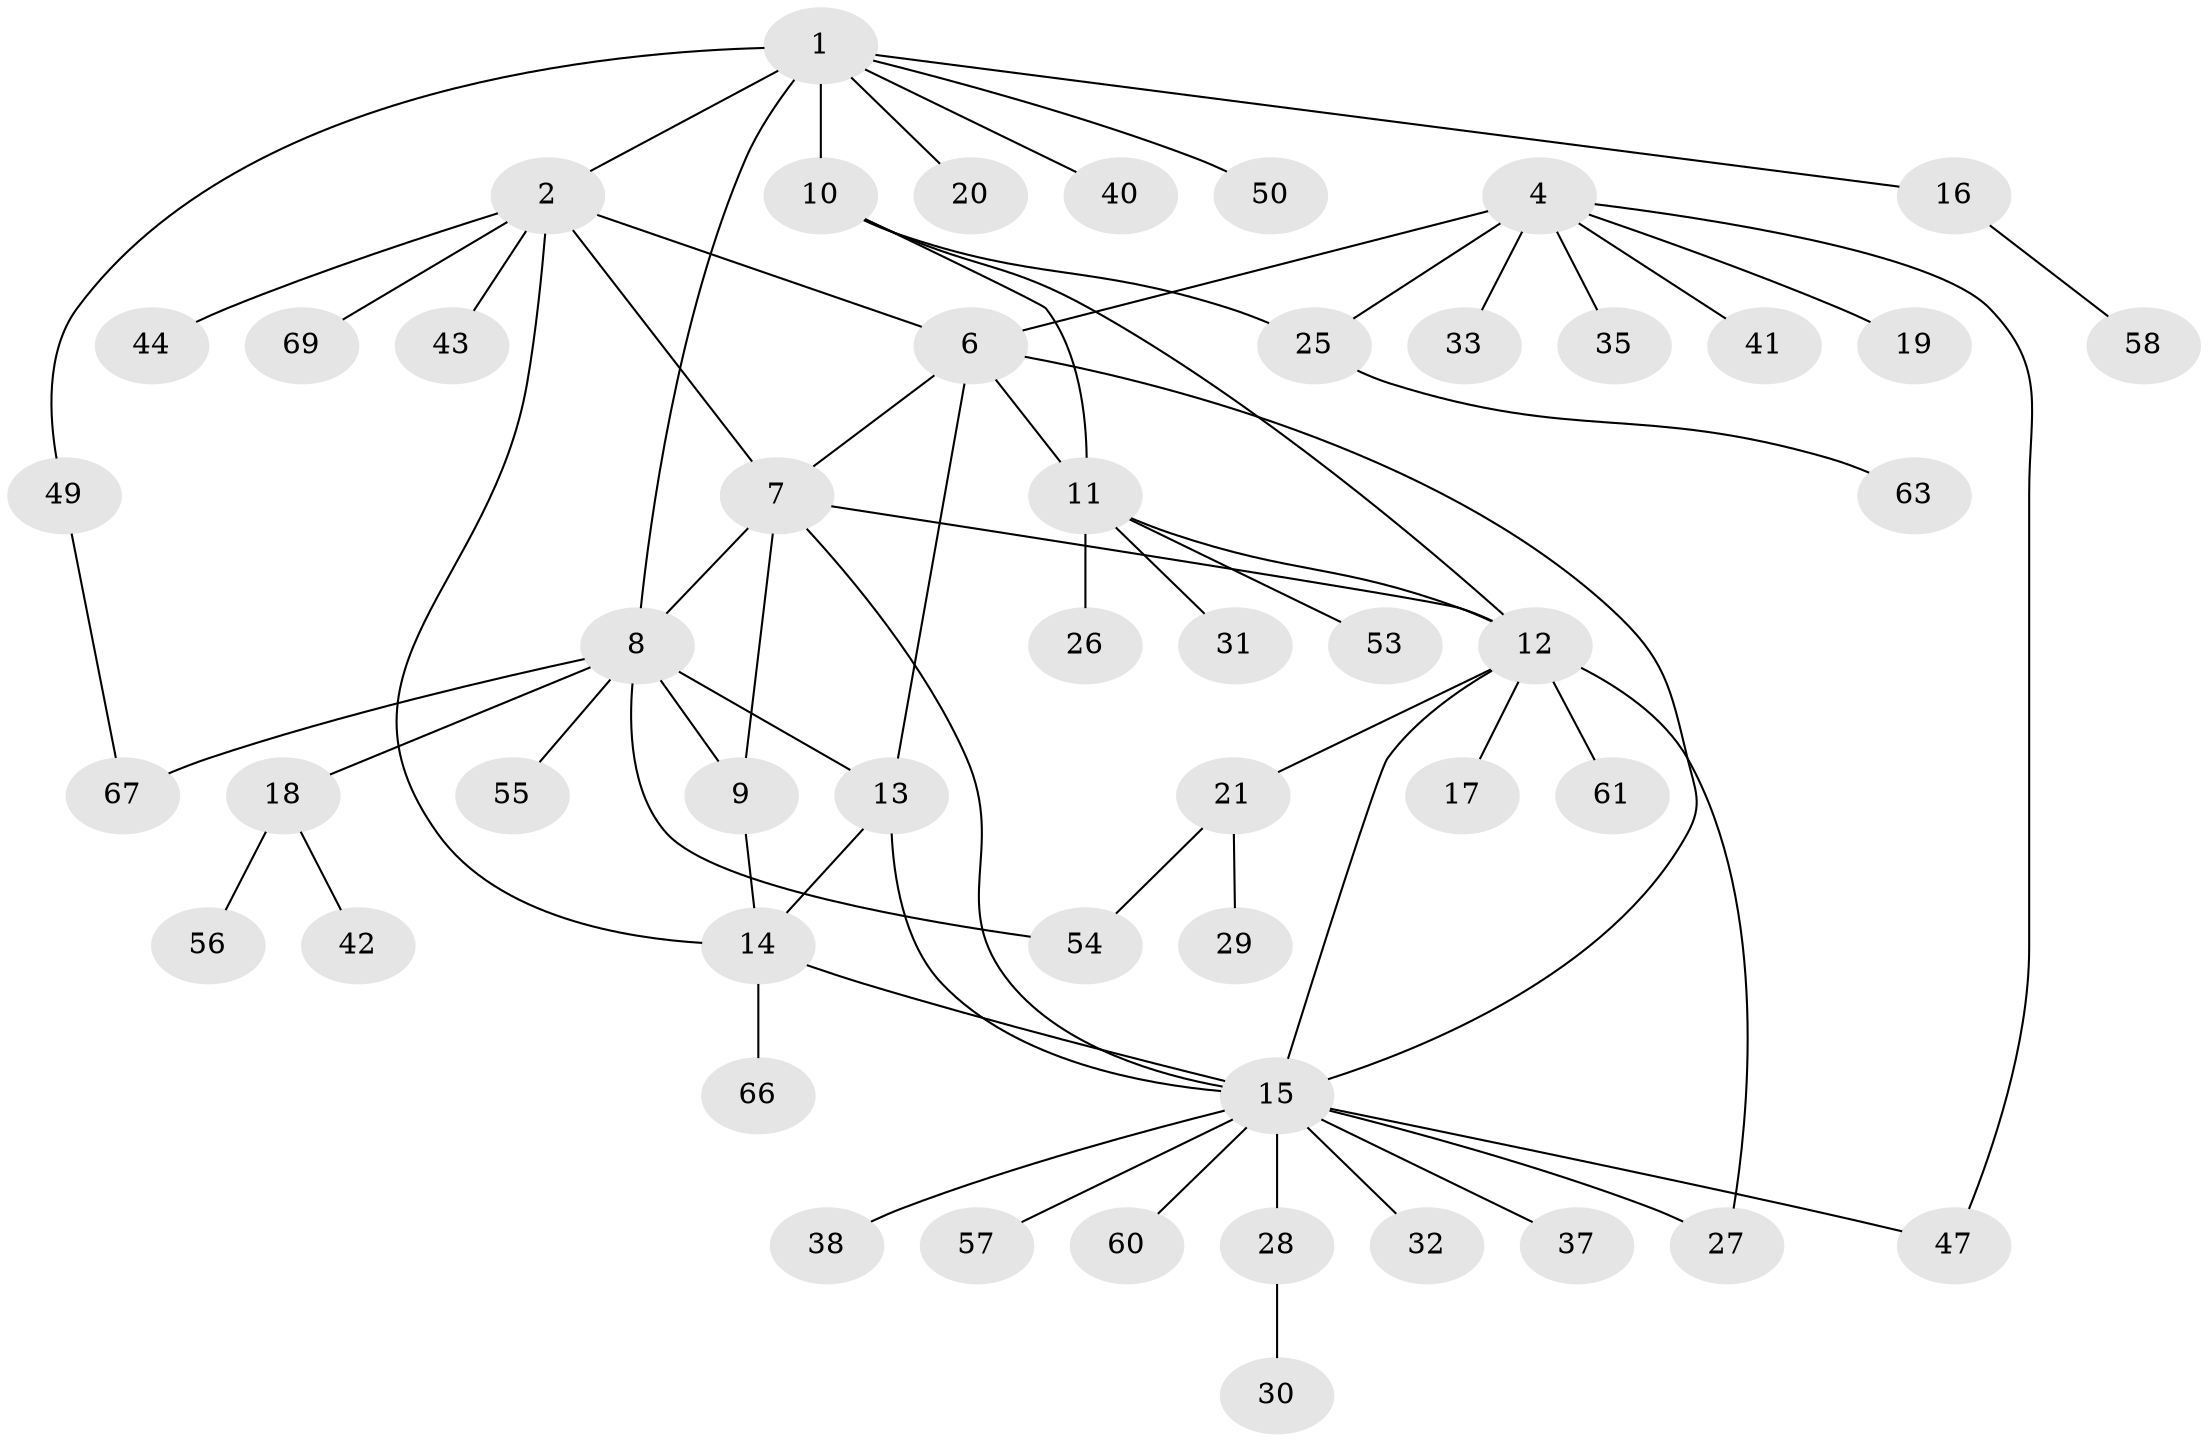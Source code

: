 // original degree distribution, {6: 0.07246376811594203, 9: 0.028985507246376812, 5: 0.014492753623188406, 4: 0.07246376811594203, 7: 0.028985507246376812, 3: 0.07246376811594203, 12: 0.014492753623188406, 1: 0.4927536231884058, 2: 0.2028985507246377}
// Generated by graph-tools (version 1.1) at 2025/11/02/27/25 16:11:33]
// undirected, 51 vertices, 68 edges
graph export_dot {
graph [start="1"]
  node [color=gray90,style=filled];
  1 [super="+3"];
  2 [super="+22"];
  4 [super="+5"];
  6;
  7 [super="+23"];
  8 [super="+36"];
  9;
  10;
  11 [super="+51"];
  12 [super="+48"];
  13 [super="+45"];
  14 [super="+65"];
  15 [super="+39"];
  16 [super="+46"];
  17;
  18 [super="+34"];
  19;
  20;
  21 [super="+24"];
  25 [super="+52"];
  26 [super="+64"];
  27;
  28;
  29;
  30 [super="+59"];
  31;
  32;
  33;
  35;
  37 [super="+62"];
  38;
  40;
  41;
  42;
  43;
  44;
  47 [super="+68"];
  49;
  50;
  53;
  54;
  55;
  56;
  57;
  58;
  60;
  61;
  63;
  66;
  67;
  69;
  1 -- 2 [weight=2];
  1 -- 20;
  1 -- 40;
  1 -- 49;
  1 -- 50;
  1 -- 16;
  1 -- 8;
  1 -- 10;
  2 -- 6;
  2 -- 14;
  2 -- 43;
  2 -- 44;
  2 -- 69;
  2 -- 7;
  4 -- 6 [weight=2];
  4 -- 19;
  4 -- 33;
  4 -- 41;
  4 -- 47;
  4 -- 25;
  4 -- 35;
  6 -- 7;
  6 -- 11;
  6 -- 15;
  6 -- 13;
  7 -- 8;
  7 -- 9;
  7 -- 12;
  7 -- 15;
  8 -- 9;
  8 -- 18;
  8 -- 55;
  8 -- 67;
  8 -- 13;
  8 -- 54;
  9 -- 14;
  10 -- 11;
  10 -- 12;
  10 -- 25;
  11 -- 12;
  11 -- 26;
  11 -- 31;
  11 -- 53;
  12 -- 15;
  12 -- 17;
  12 -- 21;
  12 -- 27;
  12 -- 61;
  13 -- 14;
  13 -- 15;
  14 -- 15;
  14 -- 66;
  15 -- 27;
  15 -- 28;
  15 -- 32;
  15 -- 37;
  15 -- 38;
  15 -- 57;
  15 -- 60;
  15 -- 47;
  16 -- 58;
  18 -- 42;
  18 -- 56;
  21 -- 29;
  21 -- 54;
  25 -- 63;
  28 -- 30;
  49 -- 67;
}
